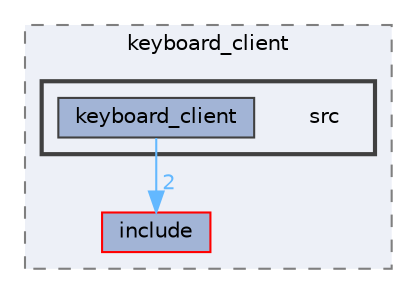 digraph "smacc2_client_library/keyboard_client/src"
{
 // LATEX_PDF_SIZE
  bgcolor="transparent";
  edge [fontname=Helvetica,fontsize=10,labelfontname=Helvetica,labelfontsize=10];
  node [fontname=Helvetica,fontsize=10,shape=box,height=0.2,width=0.4];
  compound=true
  subgraph clusterdir_ff4525b710c6992506c47019133aaba2 {
    graph [ bgcolor="#edf0f7", pencolor="grey50", label="keyboard_client", fontname=Helvetica,fontsize=10 style="filled,dashed", URL="dir_ff4525b710c6992506c47019133aaba2.html",tooltip=""]
  dir_538804ced96bb0d8932f6644449f3e0b [label="include", fillcolor="#a2b4d6", color="red", style="filled", URL="dir_538804ced96bb0d8932f6644449f3e0b.html",tooltip=""];
  subgraph clusterdir_fb8910f3c41f6012ed0a46e24c80368a {
    graph [ bgcolor="#edf0f7", pencolor="grey25", label="", fontname=Helvetica,fontsize=10 style="filled,bold", URL="dir_fb8910f3c41f6012ed0a46e24c80368a.html",tooltip=""]
    dir_fb8910f3c41f6012ed0a46e24c80368a [shape=plaintext, label="src"];
  dir_eca67c358d4df26c41df832b7610cc98 [label="keyboard_client", fillcolor="#a2b4d6", color="grey25", style="filled", URL="dir_eca67c358d4df26c41df832b7610cc98.html",tooltip=""];
  }
  }
  dir_eca67c358d4df26c41df832b7610cc98->dir_538804ced96bb0d8932f6644449f3e0b [headlabel="2", labeldistance=1.5 headhref="dir_000033_000019.html" color="steelblue1" fontcolor="steelblue1"];
}
